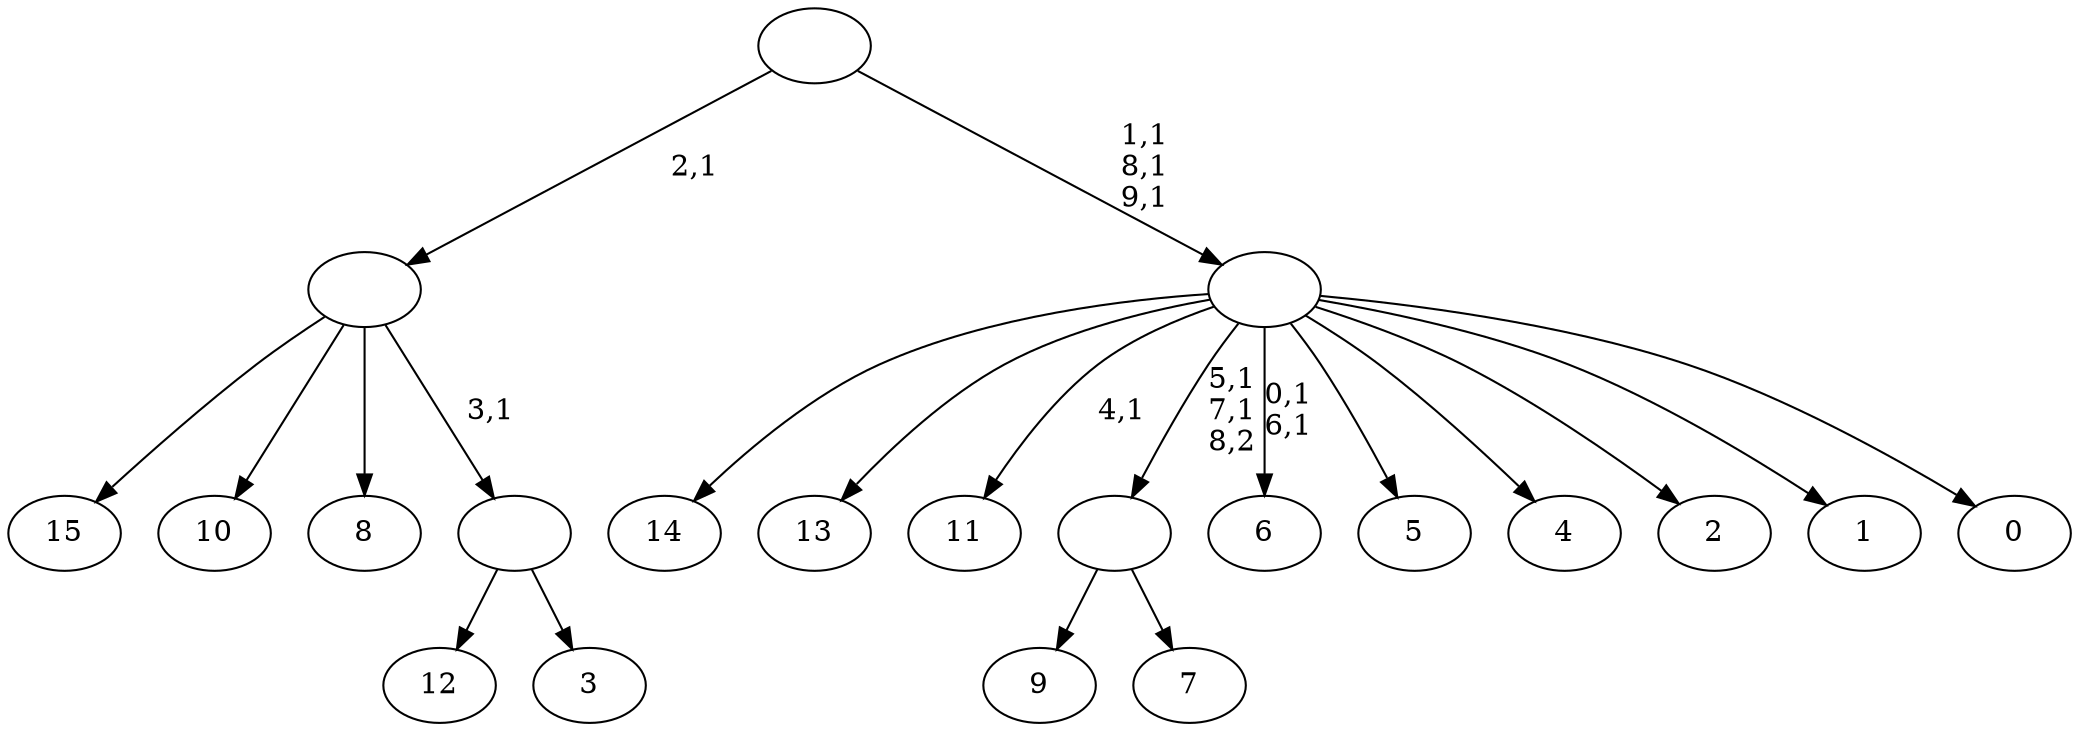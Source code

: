 digraph T {
	26 [label="15"]
	25 [label="14"]
	24 [label="13"]
	23 [label="12"]
	22 [label="11"]
	20 [label="10"]
	19 [label="9"]
	18 [label="8"]
	17 [label="7"]
	16 [label=""]
	14 [label="6"]
	11 [label="5"]
	10 [label="4"]
	9 [label="3"]
	8 [label=""]
	7 [label=""]
	6 [label="2"]
	5 [label="1"]
	4 [label="0"]
	3 [label=""]
	0 [label=""]
	16 -> 19 [label=""]
	16 -> 17 [label=""]
	8 -> 23 [label=""]
	8 -> 9 [label=""]
	7 -> 26 [label=""]
	7 -> 20 [label=""]
	7 -> 18 [label=""]
	7 -> 8 [label="3,1"]
	3 -> 14 [label="0,1\n6,1"]
	3 -> 16 [label="5,1\n7,1\n8,2"]
	3 -> 22 [label="4,1"]
	3 -> 25 [label=""]
	3 -> 24 [label=""]
	3 -> 11 [label=""]
	3 -> 10 [label=""]
	3 -> 6 [label=""]
	3 -> 5 [label=""]
	3 -> 4 [label=""]
	0 -> 3 [label="1,1\n8,1\n9,1"]
	0 -> 7 [label="2,1"]
}
